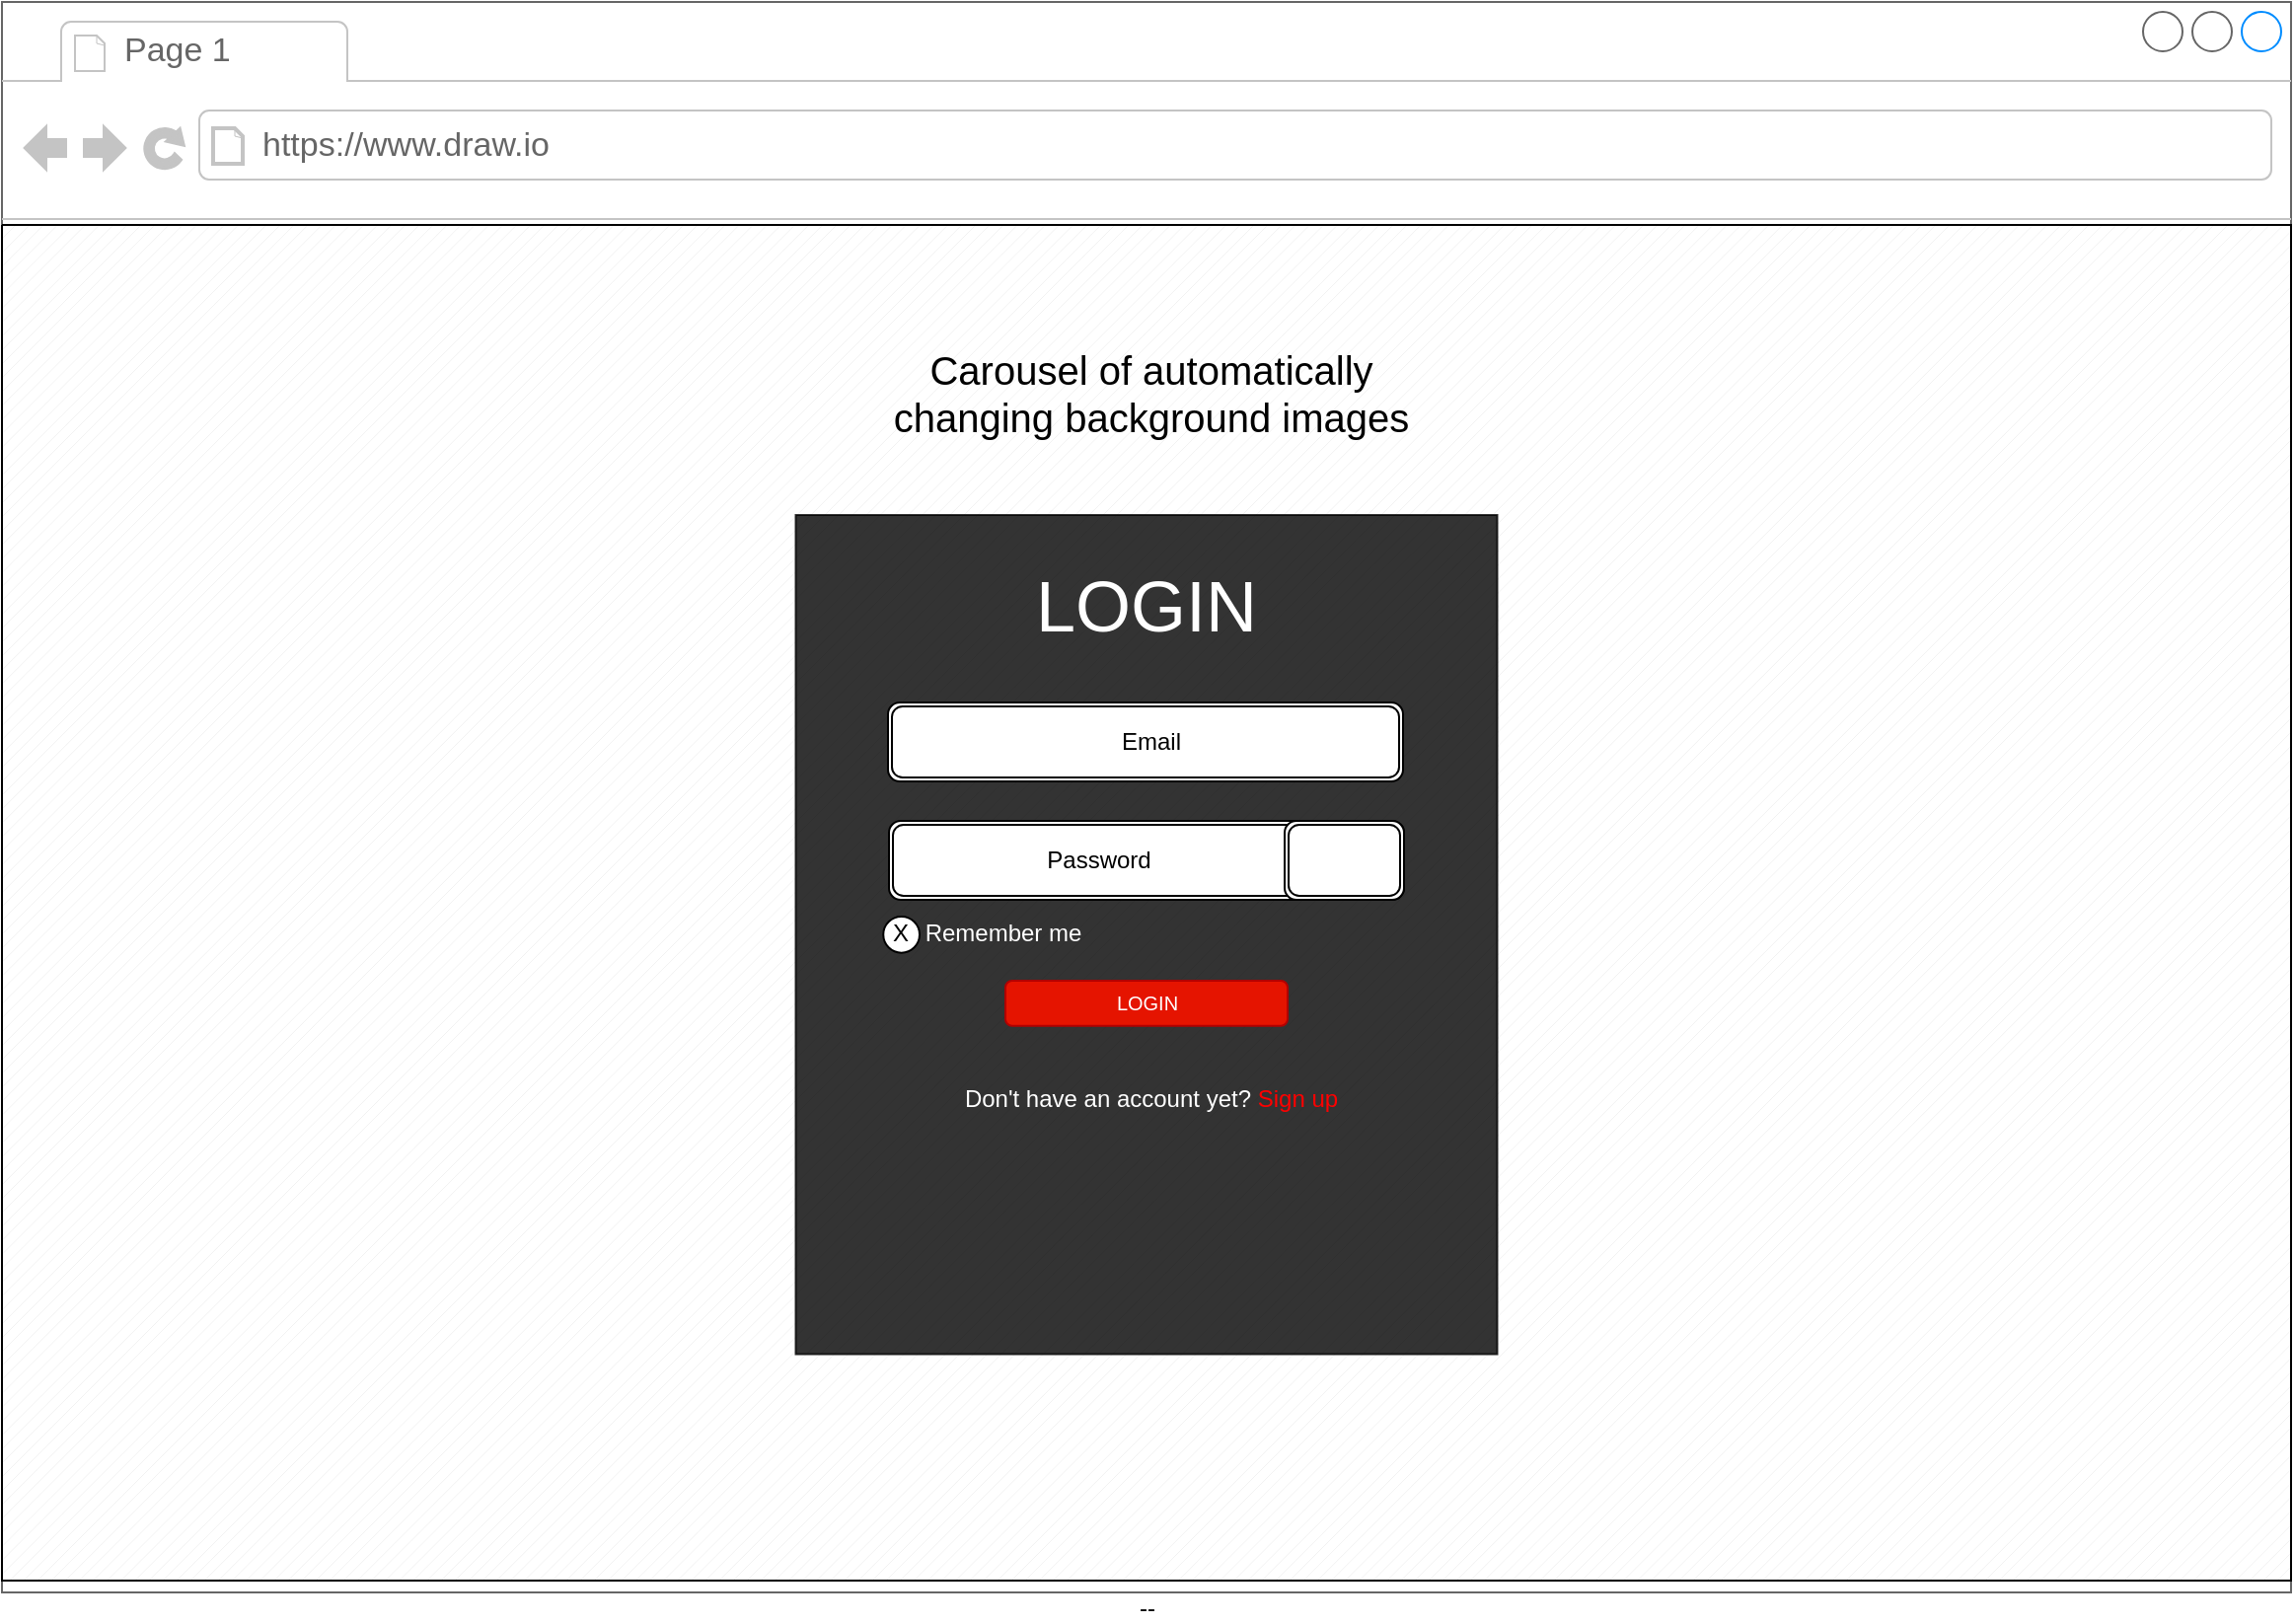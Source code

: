 <mxfile version="13.6.5">
    <diagram id="qc47GgD-49uNKkNRnJAU" name="Page-1">
        <mxGraphModel dx="1174" dy="603" grid="1" gridSize="10" guides="0" tooltips="1" connect="1" arrows="1" fold="1" page="1" pageScale="1" pageWidth="1169" pageHeight="827" math="0" shadow="0">
            <root>
                <mxCell id="0"/>
                <mxCell id="1" parent="0"/>
                <mxCell id="By01Bm9PqwNirrZu6D-P-3" value="" style="strokeWidth=1;shadow=0;dashed=0;align=center;html=1;shape=mxgraph.mockup.containers.browserWindow;rSize=0;strokeColor=#666666;strokeColor2=#008cff;strokeColor3=#c4c4c4;mainText=,;recursiveResize=0;fontColor=#FFFFFF;" parent="1" vertex="1">
                    <mxGeometry x="5" y="4" width="1160" height="806" as="geometry"/>
                </mxCell>
                <mxCell id="By01Bm9PqwNirrZu6D-P-4" value="Page 1" style="strokeWidth=1;shadow=0;dashed=0;align=center;html=1;shape=mxgraph.mockup.containers.anchor;fontSize=17;fontColor=#666666;align=left;" parent="By01Bm9PqwNirrZu6D-P-3" vertex="1">
                    <mxGeometry x="60" y="12" width="110" height="26" as="geometry"/>
                </mxCell>
                <mxCell id="By01Bm9PqwNirrZu6D-P-5" value="https://www.draw.io" style="strokeWidth=1;shadow=0;dashed=0;align=center;html=1;shape=mxgraph.mockup.containers.anchor;rSize=0;fontSize=17;fontColor=#666666;align=left;" parent="By01Bm9PqwNirrZu6D-P-3" vertex="1">
                    <mxGeometry x="130" y="60" width="250" height="26" as="geometry"/>
                </mxCell>
                <mxCell id="By01Bm9PqwNirrZu6D-P-6" value="--" style="verticalLabelPosition=bottom;verticalAlign=top;html=1;shape=mxgraph.basic.patternFillRect;fillStyle=diag;step=5;fillStrokeWidth=0.2;fillStrokeColor=#dddddd;" parent="By01Bm9PqwNirrZu6D-P-3" vertex="1">
                    <mxGeometry y="113" width="1160" height="687" as="geometry"/>
                </mxCell>
                <mxCell id="By01Bm9PqwNirrZu6D-P-7" value="" style="whiteSpace=wrap;html=1;fillColor=#000000;opacity=80;" parent="By01Bm9PqwNirrZu6D-P-3" vertex="1">
                    <mxGeometry x="402.25" y="260" width="355.5" height="425.27" as="geometry"/>
                </mxCell>
                <mxCell id="By01Bm9PqwNirrZu6D-P-10" value="&lt;font style=&quot;font-size: 36px&quot; color=&quot;#ffffff&quot;&gt;LOGIN&lt;/font&gt;" style="text;html=1;strokeColor=none;fillColor=none;align=center;verticalAlign=middle;whiteSpace=wrap;rounded=0;" parent="By01Bm9PqwNirrZu6D-P-3" vertex="1">
                    <mxGeometry x="520" y="296" width="120" height="20" as="geometry"/>
                </mxCell>
                <mxCell id="By01Bm9PqwNirrZu6D-P-12" value="" style="shape=ext;double=1;rounded=1;whiteSpace=wrap;html=1;" parent="By01Bm9PqwNirrZu6D-P-3" vertex="1">
                    <mxGeometry x="449" y="355" width="261" height="40" as="geometry"/>
                </mxCell>
                <mxCell id="By01Bm9PqwNirrZu6D-P-13" value="" style="shape=ext;double=1;rounded=1;whiteSpace=wrap;html=1;" parent="By01Bm9PqwNirrZu6D-P-3" vertex="1">
                    <mxGeometry x="449.5" y="415" width="261" height="40" as="geometry"/>
                </mxCell>
                <mxCell id="By01Bm9PqwNirrZu6D-P-14" value="Email" style="text;html=1;strokeColor=none;fillColor=none;align=center;verticalAlign=middle;whiteSpace=wrap;rounded=0;" parent="By01Bm9PqwNirrZu6D-P-3" vertex="1">
                    <mxGeometry x="465" y="365" width="235" height="20" as="geometry"/>
                </mxCell>
                <mxCell id="By01Bm9PqwNirrZu6D-P-15" value="Password" style="text;html=1;strokeColor=none;fillColor=none;align=center;verticalAlign=middle;whiteSpace=wrap;rounded=0;" parent="By01Bm9PqwNirrZu6D-P-3" vertex="1">
                    <mxGeometry x="462" y="425" width="188" height="20" as="geometry"/>
                </mxCell>
                <mxCell id="By01Bm9PqwNirrZu6D-P-17" style="edgeStyle=none;shape=link;rounded=0;orthogonalLoop=1;jettySize=auto;html=1;exitX=0.75;exitY=0;exitDx=0;exitDy=0;entryX=0.75;entryY=1;entryDx=0;entryDy=0;strokeColor=none;" parent="By01Bm9PqwNirrZu6D-P-3" source="By01Bm9PqwNirrZu6D-P-13" target="By01Bm9PqwNirrZu6D-P-13" edge="1">
                    <mxGeometry relative="1" as="geometry"/>
                </mxCell>
                <mxCell id="By01Bm9PqwNirrZu6D-P-27" value="" style="shape=ext;double=1;rounded=1;whiteSpace=wrap;html=1;" parent="By01Bm9PqwNirrZu6D-P-3" vertex="1">
                    <mxGeometry x="650" y="415" width="60.5" height="40" as="geometry"/>
                </mxCell>
                <mxCell id="By01Bm9PqwNirrZu6D-P-28" value="" style="shape=image;html=1;verticalAlign=top;verticalLabelPosition=bottom;labelBackgroundColor=#ffffff;imageAspect=0;aspect=fixed;image=https://cdn4.iconfinder.com/data/icons/pictype-free-vector-icons/16/view-128.png" parent="By01Bm9PqwNirrZu6D-P-3" vertex="1">
                    <mxGeometry x="666.25" y="421" width="28" height="28" as="geometry"/>
                </mxCell>
                <mxCell id="By01Bm9PqwNirrZu6D-P-30" value="LOGIN" style="rounded=1;html=1;shadow=0;dashed=0;whiteSpace=wrap;fontSize=10;fillColor=#e51400;align=center;strokeColor=#B20000;aspect=fixed;fontColor=#ffffff;" parent="By01Bm9PqwNirrZu6D-P-3" vertex="1">
                    <mxGeometry x="508.5" y="496" width="143" height="22.88" as="geometry"/>
                </mxCell>
                <mxCell id="By01Bm9PqwNirrZu6D-P-33" value="Remember me" style="text;html=1;align=center;verticalAlign=middle;whiteSpace=wrap;rounded=0;fontColor=#FFFFFF;" parent="By01Bm9PqwNirrZu6D-P-3" vertex="1">
                    <mxGeometry x="460" y="461.63" width="95" height="20" as="geometry"/>
                </mxCell>
                <mxCell id="By01Bm9PqwNirrZu6D-P-35" value="Don't have an account yet? &lt;font color=&quot;#ff0000&quot;&gt;Sign up&lt;/font&gt;" style="text;html=1;strokeColor=none;fillColor=none;align=center;verticalAlign=middle;whiteSpace=wrap;rounded=0;labelBackgroundColor=none;fontColor=#FFFFFF;" parent="By01Bm9PqwNirrZu6D-P-3" vertex="1">
                    <mxGeometry x="467.25" y="546" width="230.5" height="20" as="geometry"/>
                </mxCell>
                <mxCell id="By01Bm9PqwNirrZu6D-P-38" value="" style="ellipse;whiteSpace=wrap;html=1;aspect=fixed;" parent="By01Bm9PqwNirrZu6D-P-3" vertex="1">
                    <mxGeometry x="446.63" y="463.45" width="18.37" height="18.37" as="geometry"/>
                </mxCell>
                <mxCell id="By01Bm9PqwNirrZu6D-P-39" value="X" style="text;html=1;strokeColor=none;fillColor=none;align=center;verticalAlign=middle;whiteSpace=wrap;rounded=0;" parent="By01Bm9PqwNirrZu6D-P-3" vertex="1">
                    <mxGeometry x="448" y="461.63" width="15" height="20" as="geometry"/>
                </mxCell>
                <mxCell id="By01Bm9PqwNirrZu6D-P-41" value="&lt;span style=&quot;font-size: 20px&quot;&gt;Carousel of automatically changing background images&lt;/span&gt;" style="text;html=1;strokeColor=none;fillColor=none;align=center;verticalAlign=middle;whiteSpace=wrap;rounded=0;labelBackgroundColor=none;" parent="By01Bm9PqwNirrZu6D-P-3" vertex="1">
                    <mxGeometry x="430" y="156" width="305" height="84" as="geometry"/>
                </mxCell>
            </root>
        </mxGraphModel>
    </diagram>
</mxfile>